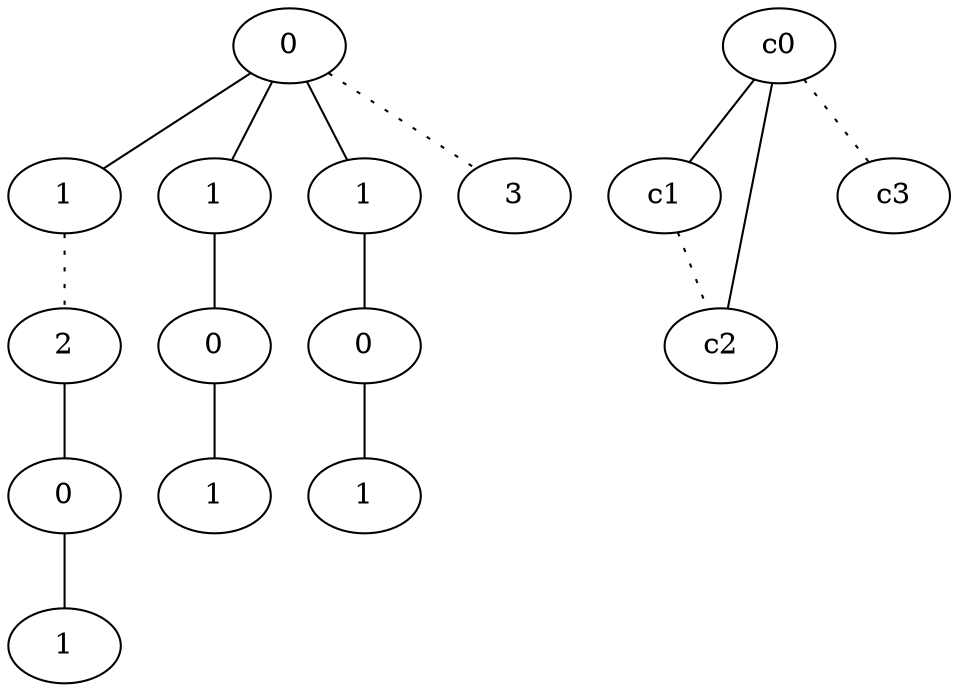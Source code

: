graph {
a0[label=0];
a1[label=1];
a2[label=2];
a3[label=0];
a4[label=1];
a5[label=1];
a6[label=0];
a7[label=1];
a8[label=1];
a9[label=0];
a10[label=1];
a11[label=3];
a0 -- a1;
a0 -- a5;
a0 -- a8;
a0 -- a11 [style=dotted];
a1 -- a2 [style=dotted];
a2 -- a3;
a3 -- a4;
a5 -- a6;
a6 -- a7;
a8 -- a9;
a9 -- a10;
c0 -- c1;
c0 -- c2;
c0 -- c3 [style=dotted];
c1 -- c2 [style=dotted];
}
